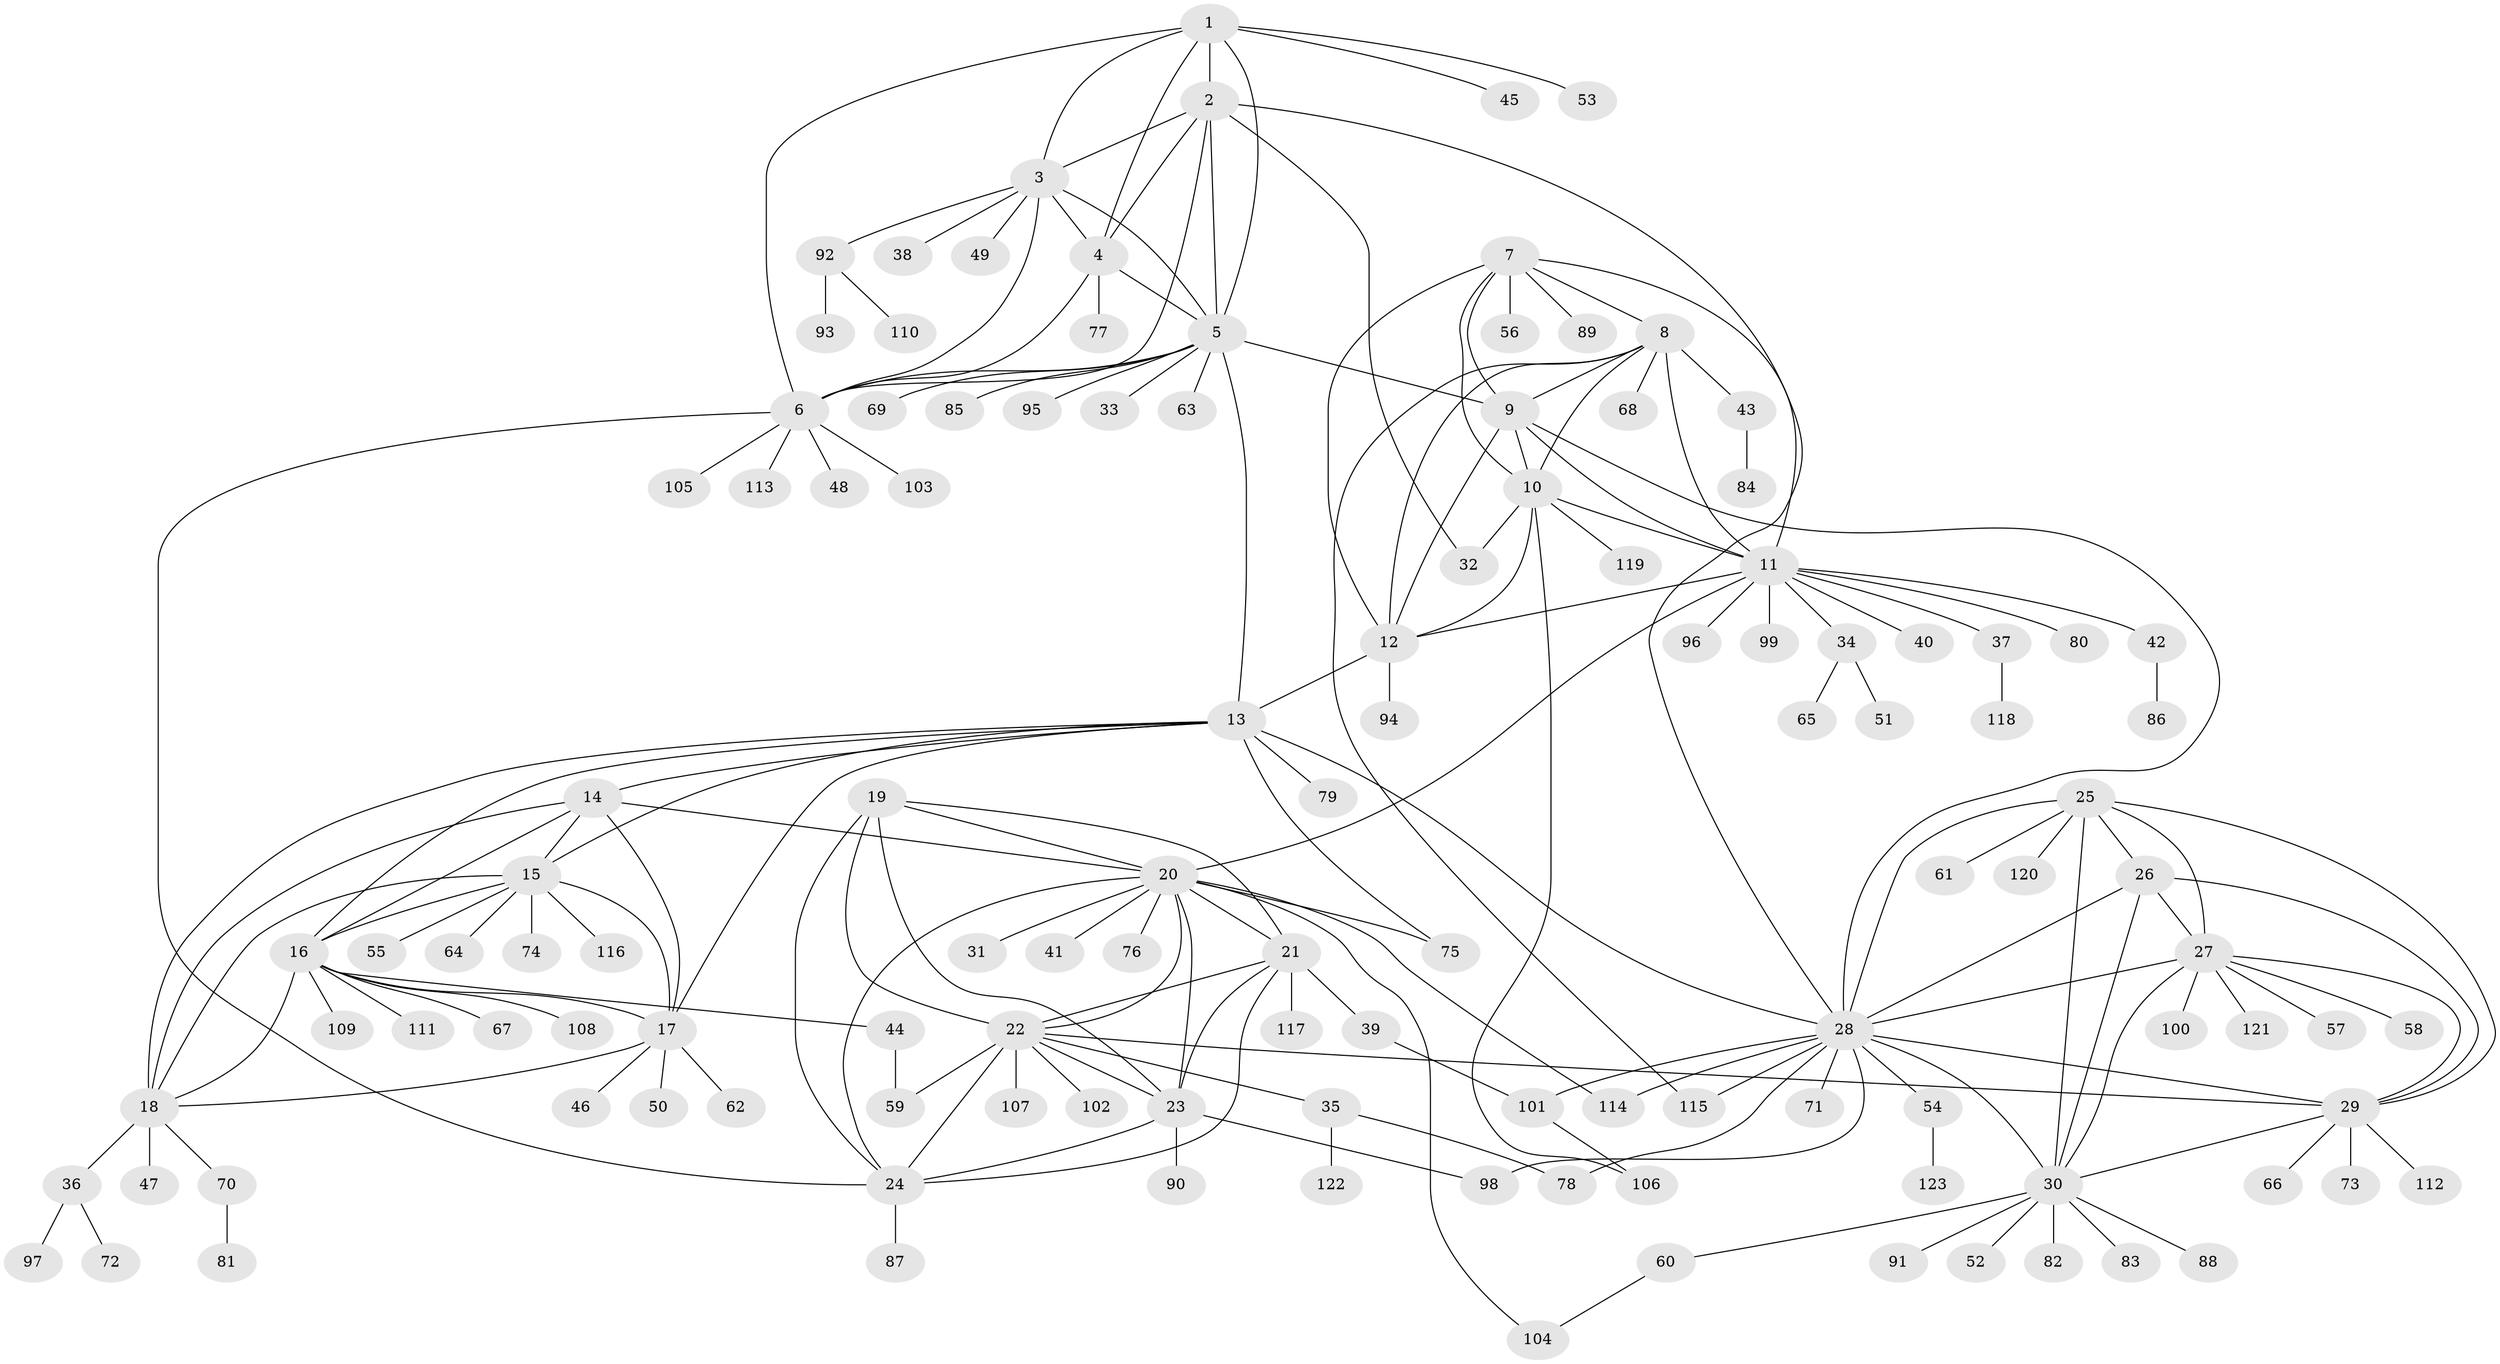 // Generated by graph-tools (version 1.1) at 2025/16/03/09/25 04:16:01]
// undirected, 123 vertices, 188 edges
graph export_dot {
graph [start="1"]
  node [color=gray90,style=filled];
  1;
  2;
  3;
  4;
  5;
  6;
  7;
  8;
  9;
  10;
  11;
  12;
  13;
  14;
  15;
  16;
  17;
  18;
  19;
  20;
  21;
  22;
  23;
  24;
  25;
  26;
  27;
  28;
  29;
  30;
  31;
  32;
  33;
  34;
  35;
  36;
  37;
  38;
  39;
  40;
  41;
  42;
  43;
  44;
  45;
  46;
  47;
  48;
  49;
  50;
  51;
  52;
  53;
  54;
  55;
  56;
  57;
  58;
  59;
  60;
  61;
  62;
  63;
  64;
  65;
  66;
  67;
  68;
  69;
  70;
  71;
  72;
  73;
  74;
  75;
  76;
  77;
  78;
  79;
  80;
  81;
  82;
  83;
  84;
  85;
  86;
  87;
  88;
  89;
  90;
  91;
  92;
  93;
  94;
  95;
  96;
  97;
  98;
  99;
  100;
  101;
  102;
  103;
  104;
  105;
  106;
  107;
  108;
  109;
  110;
  111;
  112;
  113;
  114;
  115;
  116;
  117;
  118;
  119;
  120;
  121;
  122;
  123;
  1 -- 2;
  1 -- 3;
  1 -- 4;
  1 -- 5;
  1 -- 6;
  1 -- 45;
  1 -- 53;
  2 -- 3;
  2 -- 4;
  2 -- 5;
  2 -- 6;
  2 -- 28;
  2 -- 32;
  3 -- 4;
  3 -- 5;
  3 -- 6;
  3 -- 38;
  3 -- 49;
  3 -- 92;
  4 -- 5;
  4 -- 6;
  4 -- 77;
  5 -- 6;
  5 -- 9;
  5 -- 13;
  5 -- 33;
  5 -- 63;
  5 -- 69;
  5 -- 85;
  5 -- 95;
  6 -- 24;
  6 -- 48;
  6 -- 103;
  6 -- 105;
  6 -- 113;
  7 -- 8;
  7 -- 9;
  7 -- 10;
  7 -- 11;
  7 -- 12;
  7 -- 56;
  7 -- 89;
  8 -- 9;
  8 -- 10;
  8 -- 11;
  8 -- 12;
  8 -- 43;
  8 -- 68;
  8 -- 115;
  9 -- 10;
  9 -- 11;
  9 -- 12;
  9 -- 28;
  10 -- 11;
  10 -- 12;
  10 -- 32;
  10 -- 106;
  10 -- 119;
  11 -- 12;
  11 -- 20;
  11 -- 34;
  11 -- 37;
  11 -- 40;
  11 -- 42;
  11 -- 80;
  11 -- 96;
  11 -- 99;
  12 -- 13;
  12 -- 94;
  13 -- 14;
  13 -- 15;
  13 -- 16;
  13 -- 17;
  13 -- 18;
  13 -- 28;
  13 -- 75;
  13 -- 79;
  14 -- 15;
  14 -- 16;
  14 -- 17;
  14 -- 18;
  14 -- 20;
  15 -- 16;
  15 -- 17;
  15 -- 18;
  15 -- 55;
  15 -- 64;
  15 -- 74;
  15 -- 116;
  16 -- 17;
  16 -- 18;
  16 -- 44;
  16 -- 67;
  16 -- 108;
  16 -- 109;
  16 -- 111;
  17 -- 18;
  17 -- 46;
  17 -- 50;
  17 -- 62;
  18 -- 36;
  18 -- 47;
  18 -- 70;
  19 -- 20;
  19 -- 21;
  19 -- 22;
  19 -- 23;
  19 -- 24;
  20 -- 21;
  20 -- 22;
  20 -- 23;
  20 -- 24;
  20 -- 31;
  20 -- 41;
  20 -- 75;
  20 -- 76;
  20 -- 104;
  20 -- 114;
  21 -- 22;
  21 -- 23;
  21 -- 24;
  21 -- 39;
  21 -- 117;
  22 -- 23;
  22 -- 24;
  22 -- 29;
  22 -- 35;
  22 -- 59;
  22 -- 102;
  22 -- 107;
  23 -- 24;
  23 -- 90;
  23 -- 98;
  24 -- 87;
  25 -- 26;
  25 -- 27;
  25 -- 28;
  25 -- 29;
  25 -- 30;
  25 -- 61;
  25 -- 120;
  26 -- 27;
  26 -- 28;
  26 -- 29;
  26 -- 30;
  27 -- 28;
  27 -- 29;
  27 -- 30;
  27 -- 57;
  27 -- 58;
  27 -- 100;
  27 -- 121;
  28 -- 29;
  28 -- 30;
  28 -- 54;
  28 -- 71;
  28 -- 78;
  28 -- 98;
  28 -- 101;
  28 -- 114;
  28 -- 115;
  29 -- 30;
  29 -- 66;
  29 -- 73;
  29 -- 112;
  30 -- 52;
  30 -- 60;
  30 -- 82;
  30 -- 83;
  30 -- 88;
  30 -- 91;
  34 -- 51;
  34 -- 65;
  35 -- 78;
  35 -- 122;
  36 -- 72;
  36 -- 97;
  37 -- 118;
  39 -- 101;
  42 -- 86;
  43 -- 84;
  44 -- 59;
  54 -- 123;
  60 -- 104;
  70 -- 81;
  92 -- 93;
  92 -- 110;
  101 -- 106;
}
